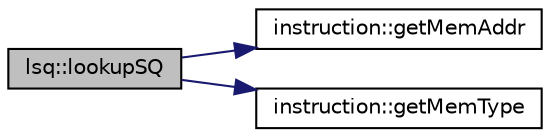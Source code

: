 digraph G
{
  edge [fontname="Helvetica",fontsize="10",labelfontname="Helvetica",labelfontsize="10"];
  node [fontname="Helvetica",fontsize="10",shape=record];
  rankdir=LR;
  Node1 [label="lsq::lookupSQ",height=0.2,width=0.4,color="black", fillcolor="grey75", style="filled" fontcolor="black"];
  Node1 -> Node2 [color="midnightblue",fontsize="10",style="solid",fontname="Helvetica"];
  Node2 [label="instruction::getMemAddr",height=0.2,width=0.4,color="black", fillcolor="white", style="filled",URL="$classinstruction.html#a507811b2f10f679c90ac79ff64929272"];
  Node1 -> Node3 [color="midnightblue",fontsize="10",style="solid",fontname="Helvetica"];
  Node3 [label="instruction::getMemType",height=0.2,width=0.4,color="black", fillcolor="white", style="filled",URL="$classinstruction.html#a8051847b8731d697107d682564a7385f"];
}
